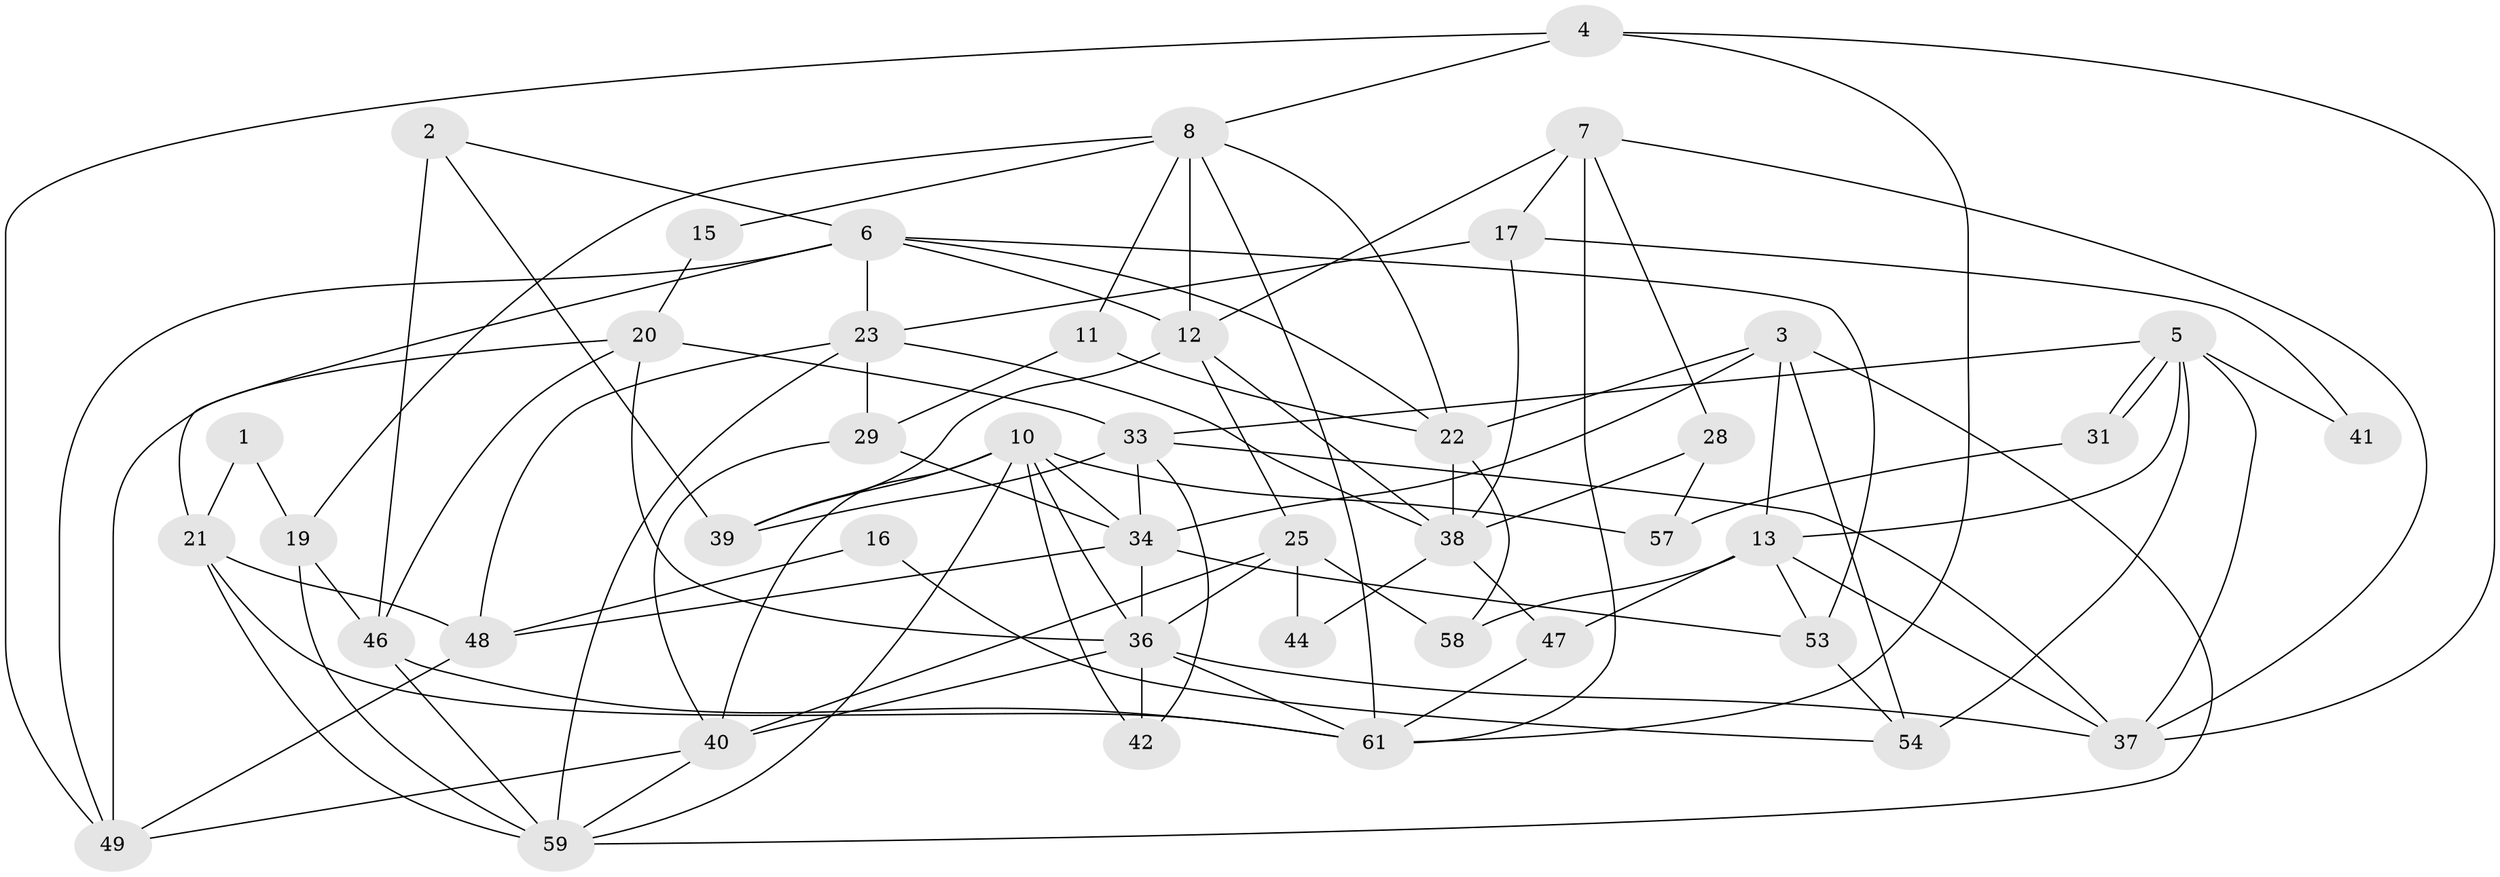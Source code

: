 // Generated by graph-tools (version 1.1) at 2025/23/03/03/25 07:23:59]
// undirected, 44 vertices, 104 edges
graph export_dot {
graph [start="1"]
  node [color=gray90,style=filled];
  1;
  2;
  3;
  4;
  5 [super="+9"];
  6 [super="+18"];
  7 [super="+35"];
  8 [super="+43"];
  10;
  11 [super="+50"];
  12 [super="+26"];
  13 [super="+14"];
  15;
  16;
  17;
  19 [super="+63"];
  20 [super="+30"];
  21 [super="+32"];
  22 [super="+24"];
  23 [super="+51"];
  25 [super="+27"];
  28;
  29;
  31;
  33 [super="+62"];
  34;
  36 [super="+45"];
  37 [super="+56"];
  38;
  39 [super="+55"];
  40;
  41;
  42 [super="+52"];
  44;
  46;
  47;
  48;
  49;
  53;
  54 [super="+64"];
  57;
  58;
  59 [super="+60"];
  61;
  1 -- 21;
  1 -- 19;
  2 -- 46;
  2 -- 6;
  2 -- 39;
  3 -- 22;
  3 -- 13;
  3 -- 34;
  3 -- 54;
  3 -- 59;
  4 -- 49;
  4 -- 61;
  4 -- 37;
  4 -- 8;
  5 -- 37;
  5 -- 31;
  5 -- 31;
  5 -- 13;
  5 -- 33;
  5 -- 41;
  5 -- 54;
  6 -- 49;
  6 -- 21;
  6 -- 23;
  6 -- 53;
  6 -- 22;
  6 -- 12;
  7 -- 17;
  7 -- 12;
  7 -- 28;
  7 -- 37;
  7 -- 61;
  8 -- 12;
  8 -- 22;
  8 -- 61;
  8 -- 15;
  8 -- 19;
  8 -- 11;
  10 -- 40;
  10 -- 59;
  10 -- 34;
  10 -- 39;
  10 -- 57;
  10 -- 36;
  10 -- 42;
  11 -- 22;
  11 -- 29;
  12 -- 39;
  12 -- 38;
  12 -- 25;
  13 -- 47;
  13 -- 53;
  13 -- 37;
  13 -- 58;
  15 -- 20;
  16 -- 48;
  16 -- 54;
  17 -- 38;
  17 -- 41;
  17 -- 23;
  19 -- 46;
  19 -- 59;
  20 -- 46;
  20 -- 33;
  20 -- 49;
  20 -- 36;
  21 -- 61;
  21 -- 59;
  21 -- 48;
  22 -- 38;
  22 -- 58;
  23 -- 48;
  23 -- 29;
  23 -- 59;
  23 -- 38;
  25 -- 36 [weight=2];
  25 -- 44;
  25 -- 40;
  25 -- 58;
  28 -- 38;
  28 -- 57;
  29 -- 34;
  29 -- 40;
  31 -- 57;
  33 -- 39;
  33 -- 42;
  33 -- 34;
  33 -- 37;
  34 -- 48;
  34 -- 53;
  34 -- 36;
  36 -- 40;
  36 -- 37;
  36 -- 42;
  36 -- 61;
  38 -- 44;
  38 -- 47;
  40 -- 49;
  40 -- 59;
  46 -- 61;
  46 -- 59;
  47 -- 61;
  48 -- 49;
  53 -- 54;
}
